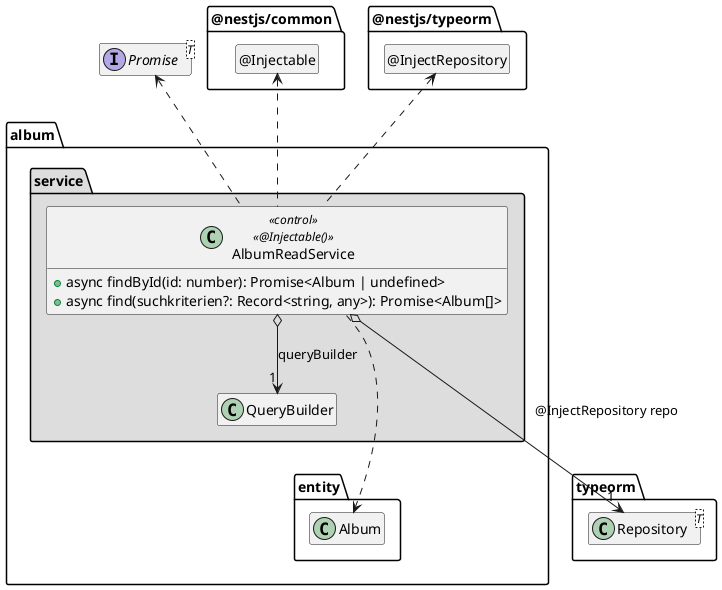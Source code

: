 @startuml Anwendungskern

interface Promise<T>

package @nestjs/common {
  class "@Injectable" as Injectable
  hide Injectable circle
}

package typeorm {
  class Repository<T>
}

package @nestjs/typeorm {
  class "@InjectRepository" as InjectRepository
  hide InjectRepository circle
}

package album {
  package entity {
    class Album
  }

  package service #DDDDDD {
    class QueryBuilder

    class AlbumReadService << control >> <<@Injectable()>> {
      + async findById(id: number): Promise<Album | undefined>
      + async find(suchkriterien?: Record<string, any>): Promise<Album[]>
    }

    AlbumReadService o--> "1" QueryBuilder: queryBuilder
    AlbumReadService o--> "1" Repository: @InjectRepository repo

    AlbumReadService .up.> Injectable
    AlbumReadService .up.> InjectRepository

    AlbumReadService .up.> Promise
    AlbumReadService ..> Album

    QueryBuilder .[hidden].> Repository
    QueryBuilder .[hidden].> Album
  }
}

hide empty members

@enduml
